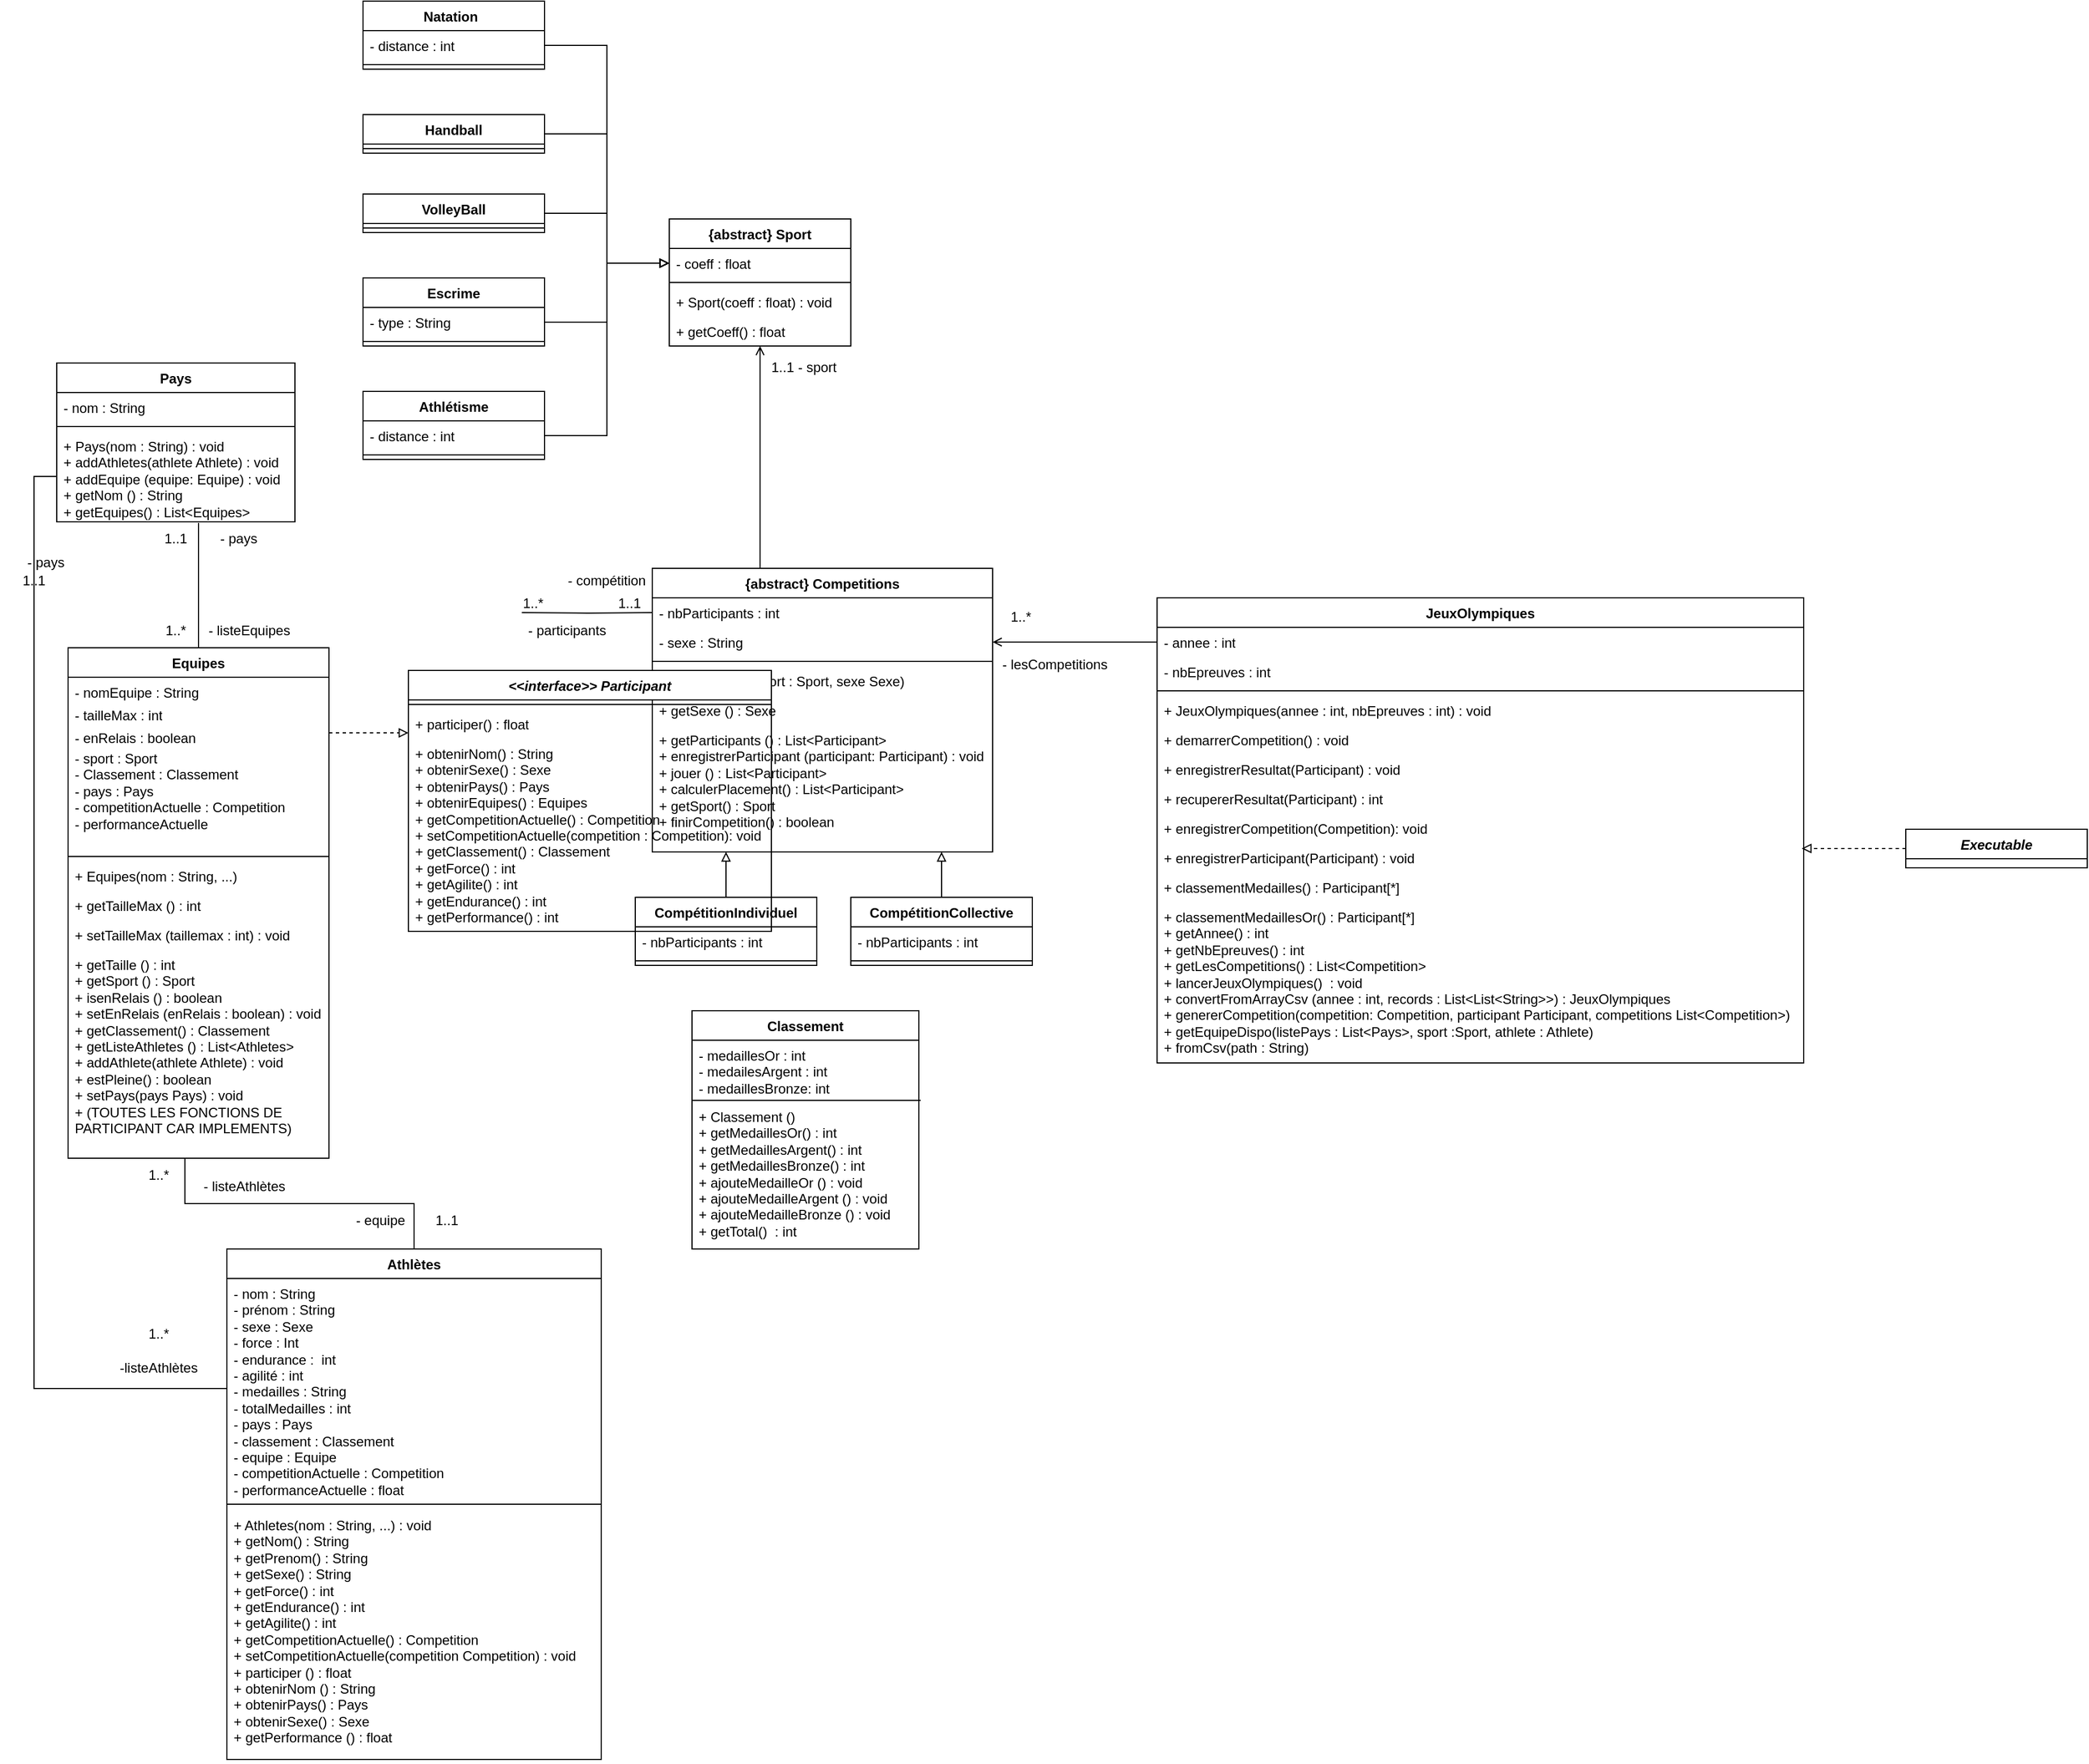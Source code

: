 <mxfile version="24.2.1" type="github">
  <diagram id="C5RBs43oDa-KdzZeNtuy" name="Page-1">
    <mxGraphModel dx="2625" dy="1393" grid="1" gridSize="10" guides="1" tooltips="1" connect="1" arrows="1" fold="1" page="1" pageScale="1" pageWidth="827" pageHeight="1169" math="0" shadow="0">
      <root>
        <mxCell id="WIyWlLk6GJQsqaUBKTNV-0" />
        <mxCell id="WIyWlLk6GJQsqaUBKTNV-1" parent="WIyWlLk6GJQsqaUBKTNV-0" />
        <mxCell id="sNgtJWW5c5NjqKj0yKrV-7" value="" style="edgeStyle=orthogonalEdgeStyle;rounded=0;orthogonalLoop=1;jettySize=auto;html=1;entryX=0.5;entryY=0;entryDx=0;entryDy=0;endArrow=none;endFill=0;startArrow=open;startFill=0;" parent="WIyWlLk6GJQsqaUBKTNV-1" source="z6xIJ1BXpiOvv1FL2pou-0" target="sNgtJWW5c5NjqKj0yKrV-51" edge="1">
          <mxGeometry relative="1" as="geometry">
            <mxPoint x="690" y="374" as="targetPoint" />
            <Array as="points">
              <mxPoint x="690" y="530" />
            </Array>
          </mxGeometry>
        </mxCell>
        <mxCell id="z6xIJ1BXpiOvv1FL2pou-0" value="{abstract} Sport" style="swimlane;fontStyle=1;align=center;verticalAlign=top;childLayout=stackLayout;horizontal=1;startSize=26;horizontalStack=0;resizeParent=1;resizeParentMax=0;resizeLast=0;collapsible=1;marginBottom=0;whiteSpace=wrap;html=1;" parent="WIyWlLk6GJQsqaUBKTNV-1" vertex="1">
          <mxGeometry x="610" y="222" width="160" height="112" as="geometry" />
        </mxCell>
        <mxCell id="z6xIJ1BXpiOvv1FL2pou-1" value="- coeff : float" style="text;strokeColor=none;fillColor=none;align=left;verticalAlign=top;spacingLeft=4;spacingRight=4;overflow=hidden;rotatable=0;points=[[0,0.5],[1,0.5]];portConstraint=eastwest;whiteSpace=wrap;html=1;" parent="z6xIJ1BXpiOvv1FL2pou-0" vertex="1">
          <mxGeometry y="26" width="160" height="26" as="geometry" />
        </mxCell>
        <mxCell id="z6xIJ1BXpiOvv1FL2pou-2" value="" style="line;strokeWidth=1;fillColor=none;align=left;verticalAlign=middle;spacingTop=-1;spacingLeft=3;spacingRight=3;rotatable=0;labelPosition=right;points=[];portConstraint=eastwest;strokeColor=inherit;" parent="z6xIJ1BXpiOvv1FL2pou-0" vertex="1">
          <mxGeometry y="52" width="160" height="8" as="geometry" />
        </mxCell>
        <mxCell id="z6xIJ1BXpiOvv1FL2pou-3" value="+ Sport(coeff : float) : void" style="text;strokeColor=none;fillColor=none;align=left;verticalAlign=top;spacingLeft=4;spacingRight=4;overflow=hidden;rotatable=0;points=[[0,0.5],[1,0.5]];portConstraint=eastwest;whiteSpace=wrap;html=1;" parent="z6xIJ1BXpiOvv1FL2pou-0" vertex="1">
          <mxGeometry y="60" width="160" height="26" as="geometry" />
        </mxCell>
        <mxCell id="sgGLrwnaThKiIDgjscxB-23" value="+ getCoeff() : float" style="text;strokeColor=none;fillColor=none;align=left;verticalAlign=top;spacingLeft=4;spacingRight=4;overflow=hidden;rotatable=0;points=[[0,0.5],[1,0.5]];portConstraint=eastwest;whiteSpace=wrap;html=1;" parent="z6xIJ1BXpiOvv1FL2pou-0" vertex="1">
          <mxGeometry y="86" width="160" height="26" as="geometry" />
        </mxCell>
        <mxCell id="z6xIJ1BXpiOvv1FL2pou-5" value="Pays" style="swimlane;fontStyle=1;align=center;verticalAlign=top;childLayout=stackLayout;horizontal=1;startSize=26;horizontalStack=0;resizeParent=1;resizeParentMax=0;resizeLast=0;collapsible=1;marginBottom=0;whiteSpace=wrap;html=1;" parent="WIyWlLk6GJQsqaUBKTNV-1" vertex="1">
          <mxGeometry x="70" y="349" width="210" height="140" as="geometry" />
        </mxCell>
        <mxCell id="z6xIJ1BXpiOvv1FL2pou-6" value="- nom : String" style="text;strokeColor=none;fillColor=none;align=left;verticalAlign=top;spacingLeft=4;spacingRight=4;overflow=hidden;rotatable=0;points=[[0,0.5],[1,0.5]];portConstraint=eastwest;whiteSpace=wrap;html=1;" parent="z6xIJ1BXpiOvv1FL2pou-5" vertex="1">
          <mxGeometry y="26" width="210" height="26" as="geometry" />
        </mxCell>
        <mxCell id="z6xIJ1BXpiOvv1FL2pou-7" value="" style="line;strokeWidth=1;fillColor=none;align=left;verticalAlign=middle;spacingTop=-1;spacingLeft=3;spacingRight=3;rotatable=0;labelPosition=right;points=[];portConstraint=eastwest;strokeColor=inherit;" parent="z6xIJ1BXpiOvv1FL2pou-5" vertex="1">
          <mxGeometry y="52" width="210" height="8" as="geometry" />
        </mxCell>
        <mxCell id="z6xIJ1BXpiOvv1FL2pou-8" value="+ Pays(nom : String) : void&lt;div&gt;+ addAthletes(athlete Athlete) : void&lt;/div&gt;&lt;div&gt;+ addEquipe (equipe: Equipe) : void&lt;/div&gt;&lt;div&gt;+ getNom () : String&lt;/div&gt;&lt;div&gt;+ getEquipes() : List&amp;lt;Equipes&amp;gt;&lt;/div&gt;" style="text;strokeColor=none;fillColor=none;align=left;verticalAlign=top;spacingLeft=4;spacingRight=4;overflow=hidden;rotatable=0;points=[[0,0.5],[1,0.5]];portConstraint=eastwest;whiteSpace=wrap;html=1;" parent="z6xIJ1BXpiOvv1FL2pou-5" vertex="1">
          <mxGeometry y="60" width="210" height="80" as="geometry" />
        </mxCell>
        <mxCell id="sNgtJWW5c5NjqKj0yKrV-14" value="" style="edgeStyle=orthogonalEdgeStyle;rounded=0;orthogonalLoop=1;jettySize=auto;html=1;entryX=0;entryY=0.5;entryDx=0;entryDy=0;exitX=0;exitY=0.5;exitDx=0;exitDy=0;endArrow=none;endFill=0;startArrow=none;startFill=0;" parent="WIyWlLk6GJQsqaUBKTNV-1" source="z6xIJ1BXpiOvv1FL2pou-10" target="z6xIJ1BXpiOvv1FL2pou-8" edge="1">
          <mxGeometry relative="1" as="geometry" />
        </mxCell>
        <mxCell id="z6xIJ1BXpiOvv1FL2pou-9" value="Athlètes" style="swimlane;fontStyle=1;align=center;verticalAlign=top;childLayout=stackLayout;horizontal=1;startSize=26;horizontalStack=0;resizeParent=1;resizeParentMax=0;resizeLast=0;collapsible=1;marginBottom=0;whiteSpace=wrap;html=1;" parent="WIyWlLk6GJQsqaUBKTNV-1" vertex="1">
          <mxGeometry x="220" y="1130" width="330" height="450" as="geometry" />
        </mxCell>
        <mxCell id="z6xIJ1BXpiOvv1FL2pou-10" value="- nom : String&lt;div&gt;- prénom : String&lt;br&gt;- sexe : Sexe&lt;br&gt;&lt;/div&gt;&lt;div&gt;- force : Int&lt;/div&gt;&lt;div&gt;- endurance :&amp;nbsp; int &lt;br&gt;&lt;/div&gt;&lt;div&gt;- agilité : int&lt;/div&gt;&lt;div&gt;- medailles : String&lt;br&gt;&lt;/div&gt;&lt;div&gt;- totalMedailles : int&lt;br&gt;&lt;/div&gt;&lt;div&gt;- pays : Pays&lt;/div&gt;&lt;div&gt;- classement : Classement&lt;/div&gt;&lt;div&gt;- equipe : Equipe&amp;nbsp;&lt;/div&gt;&lt;div&gt;- competitionActuelle : Competition&lt;/div&gt;&lt;div&gt;- performanceActuelle : float&lt;/div&gt;" style="text;strokeColor=none;fillColor=none;align=left;verticalAlign=top;spacingLeft=4;spacingRight=4;overflow=hidden;rotatable=0;points=[[0,0.5],[1,0.5]];portConstraint=eastwest;whiteSpace=wrap;html=1;" parent="z6xIJ1BXpiOvv1FL2pou-9" vertex="1">
          <mxGeometry y="26" width="330" height="194" as="geometry" />
        </mxCell>
        <mxCell id="z6xIJ1BXpiOvv1FL2pou-11" value="" style="line;strokeWidth=1;fillColor=none;align=left;verticalAlign=middle;spacingTop=-1;spacingLeft=3;spacingRight=3;rotatable=0;labelPosition=right;points=[];portConstraint=eastwest;strokeColor=inherit;" parent="z6xIJ1BXpiOvv1FL2pou-9" vertex="1">
          <mxGeometry y="220" width="330" height="10" as="geometry" />
        </mxCell>
        <mxCell id="z6xIJ1BXpiOvv1FL2pou-12" value="+ Athletes(nom : String, ...) : void&lt;br&gt;+ getNom() : String&lt;br&gt;+ getPrenom() : String&lt;br&gt;+ getSexe() : String&lt;br&gt;+ getForce() : int&lt;br&gt;+ getEndurance() : int&lt;br&gt;+ getAgilite() : int&lt;div&gt;+ getCompetitionActuelle() : Competition&lt;/div&gt;&lt;div&gt;+ setCompetitionActuelle(competition Competition) : void&lt;/div&gt;&lt;div&gt;+ participer () : float&lt;/div&gt;&lt;div&gt;+ obtenirNom () : String&lt;/div&gt;&lt;div&gt;+ obtenirPays() : Pays&lt;/div&gt;&lt;div&gt;+ obtenirSexe() : Sexe&lt;/div&gt;&lt;div&gt;+ getPerformance () : float&lt;/div&gt;" style="text;strokeColor=none;fillColor=none;align=left;verticalAlign=top;spacingLeft=4;spacingRight=4;overflow=hidden;rotatable=0;points=[[0,0.5],[1,0.5]];portConstraint=eastwest;whiteSpace=wrap;html=1;" parent="z6xIJ1BXpiOvv1FL2pou-9" vertex="1">
          <mxGeometry y="230" width="330" height="220" as="geometry" />
        </mxCell>
        <mxCell id="0WDfXfLjRiSCRCVq6uFS-13" style="edgeStyle=orthogonalEdgeStyle;rounded=0;orthogonalLoop=1;jettySize=auto;html=1;endArrow=none;endFill=0;" edge="1" parent="WIyWlLk6GJQsqaUBKTNV-1" source="sNgtJWW5c5NjqKj0yKrV-0">
          <mxGeometry relative="1" as="geometry">
            <mxPoint x="195" y="490" as="targetPoint" />
          </mxGeometry>
        </mxCell>
        <mxCell id="sNgtJWW5c5NjqKj0yKrV-0" value="Equipes" style="swimlane;fontStyle=1;align=center;verticalAlign=top;childLayout=stackLayout;horizontal=1;startSize=26;horizontalStack=0;resizeParent=1;resizeParentMax=0;resizeLast=0;collapsible=1;marginBottom=0;whiteSpace=wrap;html=1;" parent="WIyWlLk6GJQsqaUBKTNV-1" vertex="1">
          <mxGeometry x="80" y="600" width="230" height="450" as="geometry" />
        </mxCell>
        <mxCell id="sgGLrwnaThKiIDgjscxB-3" value="- nomEquipe : String" style="text;strokeColor=none;fillColor=none;align=left;verticalAlign=top;spacingLeft=4;spacingRight=4;overflow=hidden;rotatable=0;points=[[0,0.5],[1,0.5]];portConstraint=eastwest;whiteSpace=wrap;html=1;" parent="sNgtJWW5c5NjqKj0yKrV-0" vertex="1">
          <mxGeometry y="26" width="230" height="20" as="geometry" />
        </mxCell>
        <mxCell id="sgGLrwnaThKiIDgjscxB-20" value="- tailleMax : int" style="text;strokeColor=none;fillColor=none;align=left;verticalAlign=top;spacingLeft=4;spacingRight=4;overflow=hidden;rotatable=0;points=[[0,0.5],[1,0.5]];portConstraint=eastwest;whiteSpace=wrap;html=1;" parent="sNgtJWW5c5NjqKj0yKrV-0" vertex="1">
          <mxGeometry y="46" width="230" height="20" as="geometry" />
        </mxCell>
        <mxCell id="sgGLrwnaThKiIDgjscxB-47" value="- enRelais : boolean" style="text;strokeColor=none;fillColor=none;align=left;verticalAlign=top;spacingLeft=4;spacingRight=4;overflow=hidden;rotatable=0;points=[[0,0.5],[1,0.5]];portConstraint=eastwest;whiteSpace=wrap;html=1;" parent="sNgtJWW5c5NjqKj0yKrV-0" vertex="1">
          <mxGeometry y="66" width="230" height="18" as="geometry" />
        </mxCell>
        <mxCell id="sgGLrwnaThKiIDgjscxB-49" value="- sport : Sport&lt;div&gt;- Classement : Classement&lt;/div&gt;&lt;div&gt;- pays : Pays&lt;/div&gt;&lt;div&gt;- competitionActuelle : Competition&lt;/div&gt;&lt;div&gt;- performanceActuelle&lt;/div&gt;" style="text;strokeColor=none;fillColor=none;align=left;verticalAlign=top;spacingLeft=4;spacingRight=4;overflow=hidden;rotatable=0;points=[[0,0.5],[1,0.5]];portConstraint=eastwest;whiteSpace=wrap;html=1;" parent="sNgtJWW5c5NjqKj0yKrV-0" vertex="1">
          <mxGeometry y="84" width="230" height="96" as="geometry" />
        </mxCell>
        <mxCell id="sNgtJWW5c5NjqKj0yKrV-2" value="" style="line;strokeWidth=1;fillColor=none;align=left;verticalAlign=middle;spacingTop=-1;spacingLeft=3;spacingRight=3;rotatable=0;labelPosition=right;points=[];portConstraint=eastwest;strokeColor=inherit;" parent="sNgtJWW5c5NjqKj0yKrV-0" vertex="1">
          <mxGeometry y="180" width="230" height="8" as="geometry" />
        </mxCell>
        <mxCell id="sgGLrwnaThKiIDgjscxB-50" value="+ Equipes(nom : String, ...)" style="text;strokeColor=none;fillColor=none;align=left;verticalAlign=top;spacingLeft=4;spacingRight=4;overflow=hidden;rotatable=0;points=[[0,0.5],[1,0.5]];portConstraint=eastwest;whiteSpace=wrap;html=1;" parent="sNgtJWW5c5NjqKj0yKrV-0" vertex="1">
          <mxGeometry y="188" width="230" height="26" as="geometry" />
        </mxCell>
        <mxCell id="sgGLrwnaThKiIDgjscxB-0" value="+ getTailleMax () : int&lt;span style=&quot;white-space: pre;&quot;&gt;&#x9;&lt;/span&gt;&lt;div&gt;&lt;br&gt;&lt;/div&gt;" style="text;strokeColor=none;fillColor=none;align=left;verticalAlign=top;spacingLeft=4;spacingRight=4;overflow=hidden;rotatable=0;points=[[0,0.5],[1,0.5]];portConstraint=eastwest;whiteSpace=wrap;html=1;" parent="sNgtJWW5c5NjqKj0yKrV-0" vertex="1">
          <mxGeometry y="214" width="230" height="26" as="geometry" />
        </mxCell>
        <mxCell id="sgGLrwnaThKiIDgjscxB-1" value="+ setTailleMax (taillemax : int) : void&amp;nbsp;" style="text;strokeColor=none;fillColor=none;align=left;verticalAlign=top;spacingLeft=4;spacingRight=4;overflow=hidden;rotatable=0;points=[[0,0.5],[1,0.5]];portConstraint=eastwest;whiteSpace=wrap;html=1;" parent="sNgtJWW5c5NjqKj0yKrV-0" vertex="1">
          <mxGeometry y="240" width="230" height="26" as="geometry" />
        </mxCell>
        <mxCell id="sNgtJWW5c5NjqKj0yKrV-3" value="+ getTaille () : int&lt;div&gt;+ getSport () : Sport&lt;/div&gt;&lt;div&gt;+ isenRelais () : boolean&lt;/div&gt;&lt;div&gt;+ setEnRelais (enRelais : boolean&lt;span style=&quot;background-color: initial;&quot;&gt;) : void&lt;/span&gt;&lt;/div&gt;&lt;div&gt;&lt;span style=&quot;background-color: initial;&quot;&gt;+ getClassement() : Classement&lt;/span&gt;&lt;/div&gt;&lt;div&gt;&lt;span style=&quot;background-color: initial;&quot;&gt;+ getListeAthletes () : List&amp;lt;Athletes&amp;gt;&lt;/span&gt;&lt;/div&gt;&lt;div&gt;&lt;span style=&quot;background-color: initial;&quot;&gt;+ addAthlete(athlete Athlete) : void&lt;/span&gt;&lt;/div&gt;&lt;div&gt;&lt;span style=&quot;background-color: initial;&quot;&gt;+ estPleine() : boolean&lt;/span&gt;&lt;/div&gt;&lt;div&gt;&lt;span style=&quot;background-color: initial;&quot;&gt;+ setPays(pays Pays) : void&lt;/span&gt;&lt;/div&gt;&lt;div&gt;&lt;span style=&quot;background-color: initial;&quot;&gt;+ (TOUTES LES FONCTIONS DE PARTICIPANT CAR IMPLEMENTS)&lt;/span&gt;&lt;/div&gt;" style="text;strokeColor=none;fillColor=none;align=left;verticalAlign=top;spacingLeft=4;spacingRight=4;overflow=hidden;rotatable=0;points=[[0,0.5],[1,0.5]];portConstraint=eastwest;whiteSpace=wrap;html=1;" parent="sNgtJWW5c5NjqKj0yKrV-0" vertex="1">
          <mxGeometry y="266" width="230" height="184" as="geometry" />
        </mxCell>
        <mxCell id="sNgtJWW5c5NjqKj0yKrV-10" value="1..*" style="text;html=1;align=center;verticalAlign=middle;whiteSpace=wrap;rounded=0;" parent="WIyWlLk6GJQsqaUBKTNV-1" vertex="1">
          <mxGeometry x="165" y="570" width="20" height="30" as="geometry" />
        </mxCell>
        <mxCell id="sNgtJWW5c5NjqKj0yKrV-11" value="1..1" style="text;html=1;align=center;verticalAlign=middle;whiteSpace=wrap;rounded=0;" parent="WIyWlLk6GJQsqaUBKTNV-1" vertex="1">
          <mxGeometry x="170" y="489" width="10" height="30" as="geometry" />
        </mxCell>
        <mxCell id="sNgtJWW5c5NjqKj0yKrV-12" value="1..*" style="text;html=1;align=center;verticalAlign=middle;whiteSpace=wrap;rounded=0;" parent="WIyWlLk6GJQsqaUBKTNV-1" vertex="1">
          <mxGeometry x="140" y="1050" width="40" height="30" as="geometry" />
        </mxCell>
        <mxCell id="sNgtJWW5c5NjqKj0yKrV-13" value="1..1" style="text;html=1;align=center;verticalAlign=middle;whiteSpace=wrap;rounded=0;" parent="WIyWlLk6GJQsqaUBKTNV-1" vertex="1">
          <mxGeometry x="384" y="1090" width="60" height="30" as="geometry" />
        </mxCell>
        <mxCell id="sNgtJWW5c5NjqKj0yKrV-15" value="1..1" style="text;html=1;align=center;verticalAlign=middle;whiteSpace=wrap;rounded=0;" parent="WIyWlLk6GJQsqaUBKTNV-1" vertex="1">
          <mxGeometry x="20" y="526" width="60" height="30" as="geometry" />
        </mxCell>
        <mxCell id="sNgtJWW5c5NjqKj0yKrV-16" value="Handball" style="swimlane;fontStyle=1;align=center;verticalAlign=top;childLayout=stackLayout;horizontal=1;startSize=26;horizontalStack=0;resizeParent=1;resizeParentMax=0;resizeLast=0;collapsible=1;marginBottom=0;whiteSpace=wrap;html=1;" parent="WIyWlLk6GJQsqaUBKTNV-1" vertex="1">
          <mxGeometry x="340" y="130" width="160" height="34" as="geometry" />
        </mxCell>
        <mxCell id="sNgtJWW5c5NjqKj0yKrV-18" value="" style="line;strokeWidth=1;fillColor=none;align=left;verticalAlign=middle;spacingTop=-1;spacingLeft=3;spacingRight=3;rotatable=0;labelPosition=right;points=[];portConstraint=eastwest;strokeColor=inherit;" parent="sNgtJWW5c5NjqKj0yKrV-16" vertex="1">
          <mxGeometry y="26" width="160" height="8" as="geometry" />
        </mxCell>
        <mxCell id="sNgtJWW5c5NjqKj0yKrV-20" value="&lt;div&gt;VolleyBall&lt;/div&gt;" style="swimlane;fontStyle=1;align=center;verticalAlign=top;childLayout=stackLayout;horizontal=1;startSize=26;horizontalStack=0;resizeParent=1;resizeParentMax=0;resizeLast=0;collapsible=1;marginBottom=0;whiteSpace=wrap;html=1;" parent="WIyWlLk6GJQsqaUBKTNV-1" vertex="1">
          <mxGeometry x="340" y="200" width="160" height="34" as="geometry" />
        </mxCell>
        <mxCell id="sNgtJWW5c5NjqKj0yKrV-22" value="" style="line;strokeWidth=1;fillColor=none;align=left;verticalAlign=middle;spacingTop=-1;spacingLeft=3;spacingRight=3;rotatable=0;labelPosition=right;points=[];portConstraint=eastwest;strokeColor=inherit;" parent="sNgtJWW5c5NjqKj0yKrV-20" vertex="1">
          <mxGeometry y="26" width="160" height="8" as="geometry" />
        </mxCell>
        <mxCell id="sNgtJWW5c5NjqKj0yKrV-24" value="Escrime" style="swimlane;fontStyle=1;align=center;verticalAlign=top;childLayout=stackLayout;horizontal=1;startSize=26;horizontalStack=0;resizeParent=1;resizeParentMax=0;resizeLast=0;collapsible=1;marginBottom=0;whiteSpace=wrap;html=1;" parent="WIyWlLk6GJQsqaUBKTNV-1" vertex="1">
          <mxGeometry x="340" y="274" width="160" height="60" as="geometry" />
        </mxCell>
        <mxCell id="sNgtJWW5c5NjqKj0yKrV-25" value="- type : String" style="text;strokeColor=none;fillColor=none;align=left;verticalAlign=top;spacingLeft=4;spacingRight=4;overflow=hidden;rotatable=0;points=[[0,0.5],[1,0.5]];portConstraint=eastwest;whiteSpace=wrap;html=1;" parent="sNgtJWW5c5NjqKj0yKrV-24" vertex="1">
          <mxGeometry y="26" width="160" height="26" as="geometry" />
        </mxCell>
        <mxCell id="sNgtJWW5c5NjqKj0yKrV-26" value="" style="line;strokeWidth=1;fillColor=none;align=left;verticalAlign=middle;spacingTop=-1;spacingLeft=3;spacingRight=3;rotatable=0;labelPosition=right;points=[];portConstraint=eastwest;strokeColor=inherit;" parent="sNgtJWW5c5NjqKj0yKrV-24" vertex="1">
          <mxGeometry y="52" width="160" height="8" as="geometry" />
        </mxCell>
        <mxCell id="sNgtJWW5c5NjqKj0yKrV-28" value="Natation&lt;span style=&quot;white-space: pre;&quot;&gt;&#x9;&lt;/span&gt;" style="swimlane;fontStyle=1;align=center;verticalAlign=top;childLayout=stackLayout;horizontal=1;startSize=26;horizontalStack=0;resizeParent=1;resizeParentMax=0;resizeLast=0;collapsible=1;marginBottom=0;whiteSpace=wrap;html=1;" parent="WIyWlLk6GJQsqaUBKTNV-1" vertex="1">
          <mxGeometry x="340" y="30" width="160" height="60" as="geometry" />
        </mxCell>
        <mxCell id="sgGLrwnaThKiIDgjscxB-2" value="- distance : int" style="text;strokeColor=none;fillColor=none;align=left;verticalAlign=top;spacingLeft=4;spacingRight=4;overflow=hidden;rotatable=0;points=[[0,0.5],[1,0.5]];portConstraint=eastwest;whiteSpace=wrap;html=1;" parent="sNgtJWW5c5NjqKj0yKrV-28" vertex="1">
          <mxGeometry y="26" width="160" height="26" as="geometry" />
        </mxCell>
        <mxCell id="sNgtJWW5c5NjqKj0yKrV-30" value="" style="line;strokeWidth=1;fillColor=none;align=left;verticalAlign=middle;spacingTop=-1;spacingLeft=3;spacingRight=3;rotatable=0;labelPosition=right;points=[];portConstraint=eastwest;strokeColor=inherit;" parent="sNgtJWW5c5NjqKj0yKrV-28" vertex="1">
          <mxGeometry y="52" width="160" height="8" as="geometry" />
        </mxCell>
        <mxCell id="sNgtJWW5c5NjqKj0yKrV-32" value="Athlétisme" style="swimlane;fontStyle=1;align=center;verticalAlign=top;childLayout=stackLayout;horizontal=1;startSize=26;horizontalStack=0;resizeParent=1;resizeParentMax=0;resizeLast=0;collapsible=1;marginBottom=0;whiteSpace=wrap;html=1;" parent="WIyWlLk6GJQsqaUBKTNV-1" vertex="1">
          <mxGeometry x="340" y="374" width="160" height="60" as="geometry" />
        </mxCell>
        <mxCell id="sNgtJWW5c5NjqKj0yKrV-33" value="- distance : int" style="text;strokeColor=none;fillColor=none;align=left;verticalAlign=top;spacingLeft=4;spacingRight=4;overflow=hidden;rotatable=0;points=[[0,0.5],[1,0.5]];portConstraint=eastwest;whiteSpace=wrap;html=1;" parent="sNgtJWW5c5NjqKj0yKrV-32" vertex="1">
          <mxGeometry y="26" width="160" height="26" as="geometry" />
        </mxCell>
        <mxCell id="sNgtJWW5c5NjqKj0yKrV-34" value="" style="line;strokeWidth=1;fillColor=none;align=left;verticalAlign=middle;spacingTop=-1;spacingLeft=3;spacingRight=3;rotatable=0;labelPosition=right;points=[];portConstraint=eastwest;strokeColor=inherit;" parent="sNgtJWW5c5NjqKj0yKrV-32" vertex="1">
          <mxGeometry y="52" width="160" height="8" as="geometry" />
        </mxCell>
        <mxCell id="sNgtJWW5c5NjqKj0yKrV-47" value="1..1" style="text;html=1;align=center;verticalAlign=middle;whiteSpace=wrap;rounded=0;" parent="WIyWlLk6GJQsqaUBKTNV-1" vertex="1">
          <mxGeometry x="680" y="338" width="60" height="30" as="geometry" />
        </mxCell>
        <mxCell id="sNgtJWW5c5NjqKj0yKrV-51" value="{abstract} Competitions" style="swimlane;fontStyle=1;align=center;verticalAlign=top;childLayout=stackLayout;horizontal=1;startSize=26;horizontalStack=0;resizeParent=1;resizeParentMax=0;resizeLast=0;collapsible=1;marginBottom=0;whiteSpace=wrap;html=1;" parent="WIyWlLk6GJQsqaUBKTNV-1" vertex="1">
          <mxGeometry x="595" y="530" width="300" height="250" as="geometry">
            <mxRectangle x="1060" y="585" width="160" height="30" as="alternateBounds" />
          </mxGeometry>
        </mxCell>
        <mxCell id="sNgtJWW5c5NjqKj0yKrV-52" value="- nbParticipants : int" style="text;strokeColor=none;fillColor=none;align=left;verticalAlign=top;spacingLeft=4;spacingRight=4;overflow=hidden;rotatable=0;points=[[0,0.5],[1,0.5]];portConstraint=eastwest;whiteSpace=wrap;html=1;" parent="sNgtJWW5c5NjqKj0yKrV-51" vertex="1">
          <mxGeometry y="26" width="300" height="26" as="geometry" />
        </mxCell>
        <mxCell id="sNgtJWW5c5NjqKj0yKrV-53" value="- sexe : String" style="text;strokeColor=none;fillColor=none;align=left;verticalAlign=top;spacingLeft=4;spacingRight=4;overflow=hidden;rotatable=0;points=[[0,0.5],[1,0.5]];portConstraint=eastwest;whiteSpace=wrap;html=1;" parent="sNgtJWW5c5NjqKj0yKrV-51" vertex="1">
          <mxGeometry y="52" width="300" height="26" as="geometry" />
        </mxCell>
        <mxCell id="sNgtJWW5c5NjqKj0yKrV-54" value="" style="line;strokeWidth=1;fillColor=none;align=left;verticalAlign=middle;spacingTop=-1;spacingLeft=3;spacingRight=3;rotatable=0;labelPosition=right;points=[];portConstraint=eastwest;strokeColor=inherit;" parent="sNgtJWW5c5NjqKj0yKrV-51" vertex="1">
          <mxGeometry y="78" width="300" height="8" as="geometry" />
        </mxCell>
        <mxCell id="sNgtJWW5c5NjqKj0yKrV-55" value="+ Competitions(sport : Sport, sexe Sexe)" style="text;strokeColor=none;fillColor=none;align=left;verticalAlign=top;spacingLeft=4;spacingRight=4;overflow=hidden;rotatable=0;points=[[0,0.5],[1,0.5]];portConstraint=eastwest;whiteSpace=wrap;html=1;" parent="sNgtJWW5c5NjqKj0yKrV-51" vertex="1">
          <mxGeometry y="86" width="300" height="26" as="geometry" />
        </mxCell>
        <mxCell id="sgGLrwnaThKiIDgjscxB-52" value="+ getSexe () : Sexe" style="text;strokeColor=none;fillColor=none;align=left;verticalAlign=top;spacingLeft=4;spacingRight=4;overflow=hidden;rotatable=0;points=[[0,0.5],[1,0.5]];portConstraint=eastwest;whiteSpace=wrap;html=1;" parent="sNgtJWW5c5NjqKj0yKrV-51" vertex="1">
          <mxGeometry y="112" width="300" height="26" as="geometry" />
        </mxCell>
        <mxCell id="sgGLrwnaThKiIDgjscxB-15" value="+ getParticipants () : List&amp;lt;Participant&amp;gt;&lt;div&gt;+ enregistrerParticipant (participant: Participant) : void&lt;/div&gt;&lt;div&gt;+ jouer () : List&amp;lt;Participant&amp;gt;&lt;/div&gt;&lt;div&gt;+ calculerPlacement() : List&amp;lt;Participant&amp;gt;&lt;/div&gt;&lt;div&gt;+ getSport() : Sport&lt;/div&gt;&lt;div&gt;+ finirCompetition() : boolean&lt;/div&gt;" style="text;strokeColor=none;fillColor=none;align=left;verticalAlign=top;spacingLeft=4;spacingRight=4;overflow=hidden;rotatable=0;points=[[0,0.5],[1,0.5]];portConstraint=eastwest;whiteSpace=wrap;html=1;" parent="sNgtJWW5c5NjqKj0yKrV-51" vertex="1">
          <mxGeometry y="138" width="300" height="112" as="geometry" />
        </mxCell>
        <mxCell id="sNgtJWW5c5NjqKj0yKrV-56" value="CompétitionIndividuel" style="swimlane;fontStyle=1;align=center;verticalAlign=top;childLayout=stackLayout;horizontal=1;startSize=26;horizontalStack=0;resizeParent=1;resizeParentMax=0;resizeLast=0;collapsible=1;marginBottom=0;whiteSpace=wrap;html=1;" parent="WIyWlLk6GJQsqaUBKTNV-1" vertex="1">
          <mxGeometry x="580" y="820" width="160" height="60" as="geometry" />
        </mxCell>
        <mxCell id="sNgtJWW5c5NjqKj0yKrV-58" value="- nbParticipants : int" style="text;strokeColor=none;fillColor=none;align=left;verticalAlign=top;spacingLeft=4;spacingRight=4;overflow=hidden;rotatable=0;points=[[0,0.5],[1,0.5]];portConstraint=eastwest;whiteSpace=wrap;html=1;" parent="sNgtJWW5c5NjqKj0yKrV-56" vertex="1">
          <mxGeometry y="26" width="160" height="26" as="geometry" />
        </mxCell>
        <mxCell id="sNgtJWW5c5NjqKj0yKrV-59" value="" style="line;strokeWidth=1;fillColor=none;align=left;verticalAlign=middle;spacingTop=-1;spacingLeft=3;spacingRight=3;rotatable=0;labelPosition=right;points=[];portConstraint=eastwest;strokeColor=inherit;" parent="sNgtJWW5c5NjqKj0yKrV-56" vertex="1">
          <mxGeometry y="52" width="160" height="8" as="geometry" />
        </mxCell>
        <mxCell id="sNgtJWW5c5NjqKj0yKrV-61" value="CompétitionCollective" style="swimlane;fontStyle=1;align=center;verticalAlign=top;childLayout=stackLayout;horizontal=1;startSize=26;horizontalStack=0;resizeParent=1;resizeParentMax=0;resizeLast=0;collapsible=1;marginBottom=0;whiteSpace=wrap;html=1;" parent="WIyWlLk6GJQsqaUBKTNV-1" vertex="1">
          <mxGeometry x="770" y="820" width="160" height="60" as="geometry" />
        </mxCell>
        <mxCell id="sNgtJWW5c5NjqKj0yKrV-62" value="- nbParticipants : int" style="text;strokeColor=none;fillColor=none;align=left;verticalAlign=top;spacingLeft=4;spacingRight=4;overflow=hidden;rotatable=0;points=[[0,0.5],[1,0.5]];portConstraint=eastwest;whiteSpace=wrap;html=1;" parent="sNgtJWW5c5NjqKj0yKrV-61" vertex="1">
          <mxGeometry y="26" width="160" height="26" as="geometry" />
        </mxCell>
        <mxCell id="sNgtJWW5c5NjqKj0yKrV-64" value="" style="line;strokeWidth=1;fillColor=none;align=left;verticalAlign=middle;spacingTop=-1;spacingLeft=3;spacingRight=3;rotatable=0;labelPosition=right;points=[];portConstraint=eastwest;strokeColor=inherit;" parent="sNgtJWW5c5NjqKj0yKrV-61" vertex="1">
          <mxGeometry y="52" width="160" height="8" as="geometry" />
        </mxCell>
        <mxCell id="sNgtJWW5c5NjqKj0yKrV-87" value="&lt;i&gt;&amp;lt;&amp;lt;interface&amp;gt;&amp;gt; Participant&lt;/i&gt;" style="swimlane;fontStyle=1;align=center;verticalAlign=top;childLayout=stackLayout;horizontal=1;startSize=26;horizontalStack=0;resizeParent=1;resizeParentMax=0;resizeLast=0;collapsible=1;marginBottom=0;whiteSpace=wrap;html=1;" parent="WIyWlLk6GJQsqaUBKTNV-1" vertex="1">
          <mxGeometry x="380" y="620" width="320" height="230" as="geometry" />
        </mxCell>
        <mxCell id="sNgtJWW5c5NjqKj0yKrV-89" value="" style="line;strokeWidth=1;fillColor=none;align=left;verticalAlign=middle;spacingTop=-1;spacingLeft=3;spacingRight=3;rotatable=0;labelPosition=right;points=[];portConstraint=eastwest;strokeColor=inherit;" parent="sNgtJWW5c5NjqKj0yKrV-87" vertex="1">
          <mxGeometry y="26" width="320" height="8" as="geometry" />
        </mxCell>
        <mxCell id="sNgtJWW5c5NjqKj0yKrV-90" value="+ participer() : float" style="text;strokeColor=none;fillColor=none;align=left;verticalAlign=top;spacingLeft=4;spacingRight=4;overflow=hidden;rotatable=0;points=[[0,0.5],[1,0.5]];portConstraint=eastwest;whiteSpace=wrap;html=1;" parent="sNgtJWW5c5NjqKj0yKrV-87" vertex="1">
          <mxGeometry y="34" width="320" height="26" as="geometry" />
        </mxCell>
        <mxCell id="sgGLrwnaThKiIDgjscxB-6" value="+ obtenirNom() : String&lt;div&gt;+ obtenirSexe() : Sexe&lt;br&gt;&lt;/div&gt;&lt;div&gt;+ obtenirPays() : Pays&lt;br&gt;&lt;/div&gt;&lt;div&gt;+&lt;span style=&quot;background-color: initial;&quot;&gt;&amp;nbsp;obtenirEquipes() : Equipes&lt;/span&gt;&lt;/div&gt;&lt;div&gt;+ getCompetitionActuelle() : Competition&lt;/div&gt;&lt;div&gt;+ setCompetitionActuelle(competition : Competition): void&lt;/div&gt;&lt;div&gt;+ getClassement() : Classement&lt;/div&gt;&lt;div&gt;+ getForce() : int&lt;/div&gt;&lt;div&gt;+ getAgilite() : int&lt;br&gt;&lt;/div&gt;&lt;div&gt;+ getEndurance() : int&lt;br&gt;&lt;/div&gt;&lt;div&gt;+ getPerformance() : int&lt;br&gt;&lt;/div&gt;" style="text;strokeColor=none;fillColor=none;align=left;verticalAlign=top;spacingLeft=4;spacingRight=4;overflow=hidden;rotatable=0;points=[[0,0.5],[1,0.5]];portConstraint=eastwest;whiteSpace=wrap;html=1;" parent="sNgtJWW5c5NjqKj0yKrV-87" vertex="1">
          <mxGeometry y="60" width="320" height="170" as="geometry" />
        </mxCell>
        <mxCell id="sNgtJWW5c5NjqKj0yKrV-96" value="JeuxOlympiques" style="swimlane;fontStyle=1;align=center;verticalAlign=top;childLayout=stackLayout;horizontal=1;startSize=26;horizontalStack=0;resizeParent=1;resizeParentMax=0;resizeLast=0;collapsible=1;marginBottom=0;whiteSpace=wrap;html=1;" parent="WIyWlLk6GJQsqaUBKTNV-1" vertex="1">
          <mxGeometry x="1040" y="556" width="570" height="410" as="geometry" />
        </mxCell>
        <mxCell id="sNgtJWW5c5NjqKj0yKrV-97" value="- annee : int" style="text;strokeColor=none;fillColor=none;align=left;verticalAlign=top;spacingLeft=4;spacingRight=4;overflow=hidden;rotatable=0;points=[[0,0.5],[1,0.5]];portConstraint=eastwest;whiteSpace=wrap;html=1;" parent="sNgtJWW5c5NjqKj0yKrV-96" vertex="1">
          <mxGeometry y="26" width="570" height="26" as="geometry" />
        </mxCell>
        <mxCell id="sgGLrwnaThKiIDgjscxB-42" value="- nbEpreuves : int" style="text;strokeColor=none;fillColor=none;align=left;verticalAlign=top;spacingLeft=4;spacingRight=4;overflow=hidden;rotatable=0;points=[[0,0.5],[1,0.5]];portConstraint=eastwest;whiteSpace=wrap;html=1;" parent="sNgtJWW5c5NjqKj0yKrV-96" vertex="1">
          <mxGeometry y="52" width="570" height="26" as="geometry" />
        </mxCell>
        <mxCell id="sNgtJWW5c5NjqKj0yKrV-98" value="" style="line;strokeWidth=1;fillColor=none;align=left;verticalAlign=middle;spacingTop=-1;spacingLeft=3;spacingRight=3;rotatable=0;labelPosition=right;points=[];portConstraint=eastwest;strokeColor=inherit;" parent="sNgtJWW5c5NjqKj0yKrV-96" vertex="1">
          <mxGeometry y="78" width="570" height="8" as="geometry" />
        </mxCell>
        <mxCell id="sNgtJWW5c5NjqKj0yKrV-99" value="+ JeuxOlympiques(annee : int, nbEpreuves : int) : void&lt;div&gt;&lt;br&gt;&lt;/div&gt;&lt;div&gt;+&amp;nbsp;&lt;/div&gt;" style="text;strokeColor=none;fillColor=none;align=left;verticalAlign=top;spacingLeft=4;spacingRight=4;overflow=hidden;rotatable=0;points=[[0,0.5],[1,0.5]];portConstraint=eastwest;whiteSpace=wrap;html=1;" parent="sNgtJWW5c5NjqKj0yKrV-96" vertex="1">
          <mxGeometry y="86" width="570" height="26" as="geometry" />
        </mxCell>
        <mxCell id="sgGLrwnaThKiIDgjscxB-41" value="+ demarrerCompetition() : void" style="text;strokeColor=none;fillColor=none;align=left;verticalAlign=top;spacingLeft=4;spacingRight=4;overflow=hidden;rotatable=0;points=[[0,0.5],[1,0.5]];portConstraint=eastwest;whiteSpace=wrap;html=1;" parent="sNgtJWW5c5NjqKj0yKrV-96" vertex="1">
          <mxGeometry y="112" width="570" height="26" as="geometry" />
        </mxCell>
        <mxCell id="sgGLrwnaThKiIDgjscxB-7" value="+ enregistrerResultat(Participant) : void" style="text;strokeColor=none;fillColor=none;align=left;verticalAlign=top;spacingLeft=4;spacingRight=4;overflow=hidden;rotatable=0;points=[[0,0.5],[1,0.5]];portConstraint=eastwest;whiteSpace=wrap;html=1;" parent="sNgtJWW5c5NjqKj0yKrV-96" vertex="1">
          <mxGeometry y="138" width="570" height="26" as="geometry" />
        </mxCell>
        <mxCell id="sgGLrwnaThKiIDgjscxB-8" value="+ recupererResultat(Participant) : int&amp;nbsp;" style="text;strokeColor=none;fillColor=none;align=left;verticalAlign=top;spacingLeft=4;spacingRight=4;overflow=hidden;rotatable=0;points=[[0,0.5],[1,0.5]];portConstraint=eastwest;whiteSpace=wrap;html=1;" parent="sNgtJWW5c5NjqKj0yKrV-96" vertex="1">
          <mxGeometry y="164" width="570" height="26" as="geometry" />
        </mxCell>
        <mxCell id="sgGLrwnaThKiIDgjscxB-9" value="+ enregistrerCompetition(Competition): void" style="text;strokeColor=none;fillColor=none;align=left;verticalAlign=top;spacingLeft=4;spacingRight=4;overflow=hidden;rotatable=0;points=[[0,0.5],[1,0.5]];portConstraint=eastwest;whiteSpace=wrap;html=1;" parent="sNgtJWW5c5NjqKj0yKrV-96" vertex="1">
          <mxGeometry y="190" width="570" height="26" as="geometry" />
        </mxCell>
        <mxCell id="sgGLrwnaThKiIDgjscxB-10" value="+ enregistrerParticipant(Participant) : void" style="text;strokeColor=none;fillColor=none;align=left;verticalAlign=top;spacingLeft=4;spacingRight=4;overflow=hidden;rotatable=0;points=[[0,0.5],[1,0.5]];portConstraint=eastwest;whiteSpace=wrap;html=1;" parent="sNgtJWW5c5NjqKj0yKrV-96" vertex="1">
          <mxGeometry y="216" width="570" height="26" as="geometry" />
        </mxCell>
        <mxCell id="sgGLrwnaThKiIDgjscxB-16" value="+ classementMedailles() : Participant[*]" style="text;strokeColor=none;fillColor=none;align=left;verticalAlign=top;spacingLeft=4;spacingRight=4;overflow=hidden;rotatable=0;points=[[0,0.5],[1,0.5]];portConstraint=eastwest;whiteSpace=wrap;html=1;" parent="sNgtJWW5c5NjqKj0yKrV-96" vertex="1">
          <mxGeometry y="242" width="570" height="26" as="geometry" />
        </mxCell>
        <mxCell id="sgGLrwnaThKiIDgjscxB-22" value="+ classementMedaillesOr() : Participant[*]&lt;div&gt;+ getAnnee() : int&amp;nbsp;&lt;/div&gt;&lt;div&gt;+ getNbEpreuves() : int&lt;/div&gt;&lt;div&gt;+ getLesCompetitions() : List&amp;lt;Competition&amp;gt;&lt;/div&gt;&lt;div&gt;+ lancerJeuxOlympiques()&amp;nbsp; : void&lt;/div&gt;&lt;div&gt;+ convertFromArrayCsv (annee : int, records : List&amp;lt;List&amp;lt;String&amp;gt;&amp;gt;) : JeuxOlympiques&lt;/div&gt;&lt;div&gt;+ genererCompetition(competition: Competition, participant Participant, competitions List&amp;lt;Competition&amp;gt;)&amp;nbsp;&lt;/div&gt;&lt;div&gt;+ getEquipeDispo(listePays : List&amp;lt;Pays&amp;gt;, sport :Sport, athlete : Athlete)&lt;/div&gt;&lt;div&gt;+ fromCsv(path : String)&lt;/div&gt;" style="text;strokeColor=none;fillColor=none;align=left;verticalAlign=top;spacingLeft=4;spacingRight=4;overflow=hidden;rotatable=0;points=[[0,0.5],[1,0.5]];portConstraint=eastwest;whiteSpace=wrap;html=1;" parent="sNgtJWW5c5NjqKj0yKrV-96" vertex="1">
          <mxGeometry y="268" width="570" height="142" as="geometry" />
        </mxCell>
        <mxCell id="sNgtJWW5c5NjqKj0yKrV-102" style="edgeStyle=orthogonalEdgeStyle;rounded=0;orthogonalLoop=1;jettySize=auto;html=1;entryX=1;entryY=0.5;entryDx=0;entryDy=0;endArrow=open;endFill=0;startArrow=none;startFill=0;exitX=0;exitY=0.5;exitDx=0;exitDy=0;" parent="WIyWlLk6GJQsqaUBKTNV-1" source="sNgtJWW5c5NjqKj0yKrV-97" target="sNgtJWW5c5NjqKj0yKrV-53" edge="1">
          <mxGeometry relative="1" as="geometry">
            <mxPoint x="990" y="595" as="sourcePoint" />
            <Array as="points" />
          </mxGeometry>
        </mxCell>
        <mxCell id="sNgtJWW5c5NjqKj0yKrV-108" value="1..1" style="text;html=1;align=center;verticalAlign=middle;whiteSpace=wrap;rounded=0;" parent="WIyWlLk6GJQsqaUBKTNV-1" vertex="1">
          <mxGeometry x="570" y="546" width="10" height="30" as="geometry" />
        </mxCell>
        <mxCell id="h_iLT1wmqkSfiE5aM4jx-0" value="1..*" style="text;html=1;align=center;verticalAlign=middle;whiteSpace=wrap;rounded=0;" parent="WIyWlLk6GJQsqaUBKTNV-1" vertex="1">
          <mxGeometry x="130" y="1190" width="60" height="30" as="geometry" />
        </mxCell>
        <mxCell id="BDxbc9C00t5U4hKIIXv_-0" value="- lesCompetitions" style="text;html=1;align=center;verticalAlign=middle;whiteSpace=wrap;rounded=0;" parent="WIyWlLk6GJQsqaUBKTNV-1" vertex="1">
          <mxGeometry x="900" y="600" width="100" height="30" as="geometry" />
        </mxCell>
        <mxCell id="BDxbc9C00t5U4hKIIXv_-1" value="-listeAthlètes" style="text;html=1;align=center;verticalAlign=middle;whiteSpace=wrap;rounded=0;" parent="WIyWlLk6GJQsqaUBKTNV-1" vertex="1">
          <mxGeometry x="120" y="1220" width="80" height="30" as="geometry" />
        </mxCell>
        <mxCell id="BDxbc9C00t5U4hKIIXv_-4" value="- pays" style="text;html=1;align=center;verticalAlign=middle;resizable=0;points=[];autosize=1;strokeColor=none;fillColor=none;" parent="WIyWlLk6GJQsqaUBKTNV-1" vertex="1">
          <mxGeometry x="200" y="489" width="60" height="30" as="geometry" />
        </mxCell>
        <mxCell id="BDxbc9C00t5U4hKIIXv_-6" value="- listeEquipes&amp;nbsp;" style="text;html=1;align=center;verticalAlign=middle;resizable=0;points=[];autosize=1;strokeColor=none;fillColor=none;" parent="WIyWlLk6GJQsqaUBKTNV-1" vertex="1">
          <mxGeometry x="191" y="570" width="100" height="30" as="geometry" />
        </mxCell>
        <mxCell id="BDxbc9C00t5U4hKIIXv_-7" value="- equipe" style="text;html=1;align=center;verticalAlign=middle;resizable=0;points=[];autosize=1;strokeColor=none;fillColor=none;" parent="WIyWlLk6GJQsqaUBKTNV-1" vertex="1">
          <mxGeometry x="320" y="1090" width="70" height="30" as="geometry" />
        </mxCell>
        <mxCell id="BDxbc9C00t5U4hKIIXv_-8" value="- listeAthlètes" style="text;html=1;align=center;verticalAlign=middle;resizable=0;points=[];autosize=1;strokeColor=none;fillColor=none;" parent="WIyWlLk6GJQsqaUBKTNV-1" vertex="1">
          <mxGeometry x="185" y="1060" width="100" height="30" as="geometry" />
        </mxCell>
        <mxCell id="BDxbc9C00t5U4hKIIXv_-9" value="- sport" style="text;html=1;align=center;verticalAlign=middle;resizable=0;points=[];autosize=1;strokeColor=none;fillColor=none;" parent="WIyWlLk6GJQsqaUBKTNV-1" vertex="1">
          <mxGeometry x="710" y="338" width="60" height="30" as="geometry" />
        </mxCell>
        <mxCell id="pUj-b2Uj-Xdy8y7BLc4v-0" style="edgeStyle=orthogonalEdgeStyle;rounded=0;orthogonalLoop=1;jettySize=auto;html=1;endArrow=none;endFill=0;startArrow=block;startFill=0;entryX=0.75;entryY=0;entryDx=0;entryDy=0;" parent="WIyWlLk6GJQsqaUBKTNV-1" source="sgGLrwnaThKiIDgjscxB-15" target="sNgtJWW5c5NjqKj0yKrV-56" edge="1">
          <mxGeometry relative="1" as="geometry">
            <Array as="points">
              <mxPoint x="660" y="754" />
            </Array>
            <mxPoint x="660" y="690" as="sourcePoint" />
            <mxPoint x="660" y="766" as="targetPoint" />
          </mxGeometry>
        </mxCell>
        <mxCell id="pUj-b2Uj-Xdy8y7BLc4v-4" style="edgeStyle=orthogonalEdgeStyle;rounded=0;orthogonalLoop=1;jettySize=auto;html=1;exitX=1;exitY=0.5;exitDx=0;exitDy=0;entryX=0;entryY=0.5;entryDx=0;entryDy=0;endArrow=none;endFill=0;" parent="WIyWlLk6GJQsqaUBKTNV-1" target="sNgtJWW5c5NjqKj0yKrV-52" edge="1">
          <mxGeometry relative="1" as="geometry">
            <mxPoint x="480" y="569.0" as="sourcePoint" />
          </mxGeometry>
        </mxCell>
        <mxCell id="pUj-b2Uj-Xdy8y7BLc4v-5" value="1..*" style="text;html=1;align=center;verticalAlign=middle;whiteSpace=wrap;rounded=0;" parent="WIyWlLk6GJQsqaUBKTNV-1" vertex="1">
          <mxGeometry x="460" y="546" width="60" height="30" as="geometry" />
        </mxCell>
        <mxCell id="pUj-b2Uj-Xdy8y7BLc4v-6" value="- participants" style="text;html=1;align=center;verticalAlign=middle;whiteSpace=wrap;rounded=0;" parent="WIyWlLk6GJQsqaUBKTNV-1" vertex="1">
          <mxGeometry x="480" y="570" width="80" height="30" as="geometry" />
        </mxCell>
        <mxCell id="pUj-b2Uj-Xdy8y7BLc4v-7" value="- compétition" style="text;html=1;align=center;verticalAlign=middle;whiteSpace=wrap;rounded=0;" parent="WIyWlLk6GJQsqaUBKTNV-1" vertex="1">
          <mxGeometry x="515" y="526" width="80" height="30" as="geometry" />
        </mxCell>
        <mxCell id="pUj-b2Uj-Xdy8y7BLc4v-12" style="edgeStyle=orthogonalEdgeStyle;rounded=0;orthogonalLoop=1;jettySize=auto;html=1;exitX=1;exitY=0.5;exitDx=0;exitDy=0;entryX=0;entryY=0.5;entryDx=0;entryDy=0;endArrow=block;endFill=0;" parent="WIyWlLk6GJQsqaUBKTNV-1" source="sNgtJWW5c5NjqKj0yKrV-33" target="z6xIJ1BXpiOvv1FL2pou-1" edge="1">
          <mxGeometry relative="1" as="geometry" />
        </mxCell>
        <mxCell id="pUj-b2Uj-Xdy8y7BLc4v-14" value="1..*" style="text;html=1;align=center;verticalAlign=middle;whiteSpace=wrap;rounded=0;" parent="WIyWlLk6GJQsqaUBKTNV-1" vertex="1">
          <mxGeometry x="890" y="558" width="60" height="30" as="geometry" />
        </mxCell>
        <mxCell id="sgGLrwnaThKiIDgjscxB-25" value="- pays" style="text;html=1;align=center;verticalAlign=middle;resizable=0;points=[];autosize=1;strokeColor=none;fillColor=none;" parent="WIyWlLk6GJQsqaUBKTNV-1" vertex="1">
          <mxGeometry x="30" y="510" width="60" height="30" as="geometry" />
        </mxCell>
        <mxCell id="sgGLrwnaThKiIDgjscxB-31" style="edgeStyle=orthogonalEdgeStyle;rounded=0;orthogonalLoop=1;jettySize=auto;html=1;exitX=1;exitY=0.5;exitDx=0;exitDy=0;entryX=0;entryY=0.5;entryDx=0;entryDy=0;endArrow=block;endFill=0;" parent="WIyWlLk6GJQsqaUBKTNV-1" source="sNgtJWW5c5NjqKj0yKrV-25" target="z6xIJ1BXpiOvv1FL2pou-1" edge="1">
          <mxGeometry relative="1" as="geometry">
            <mxPoint x="490" y="423" as="sourcePoint" />
            <mxPoint x="620" y="271" as="targetPoint" />
          </mxGeometry>
        </mxCell>
        <mxCell id="sgGLrwnaThKiIDgjscxB-32" style="edgeStyle=orthogonalEdgeStyle;rounded=0;orthogonalLoop=1;jettySize=auto;html=1;exitX=1;exitY=0.5;exitDx=0;exitDy=0;entryX=0;entryY=0.5;entryDx=0;entryDy=0;endArrow=block;endFill=0;" parent="WIyWlLk6GJQsqaUBKTNV-1" source="sNgtJWW5c5NjqKj0yKrV-20" target="z6xIJ1BXpiOvv1FL2pou-1" edge="1">
          <mxGeometry relative="1" as="geometry">
            <mxPoint x="390" y="339" as="sourcePoint" />
            <mxPoint x="620" y="271" as="targetPoint" />
          </mxGeometry>
        </mxCell>
        <mxCell id="sgGLrwnaThKiIDgjscxB-33" style="edgeStyle=orthogonalEdgeStyle;rounded=0;orthogonalLoop=1;jettySize=auto;html=1;exitX=1;exitY=0.5;exitDx=0;exitDy=0;entryX=0;entryY=0.5;entryDx=0;entryDy=0;endArrow=block;endFill=0;" parent="WIyWlLk6GJQsqaUBKTNV-1" source="sNgtJWW5c5NjqKj0yKrV-16" target="z6xIJ1BXpiOvv1FL2pou-1" edge="1">
          <mxGeometry relative="1" as="geometry">
            <mxPoint x="414" y="257" as="sourcePoint" />
            <mxPoint x="620" y="271" as="targetPoint" />
          </mxGeometry>
        </mxCell>
        <mxCell id="sgGLrwnaThKiIDgjscxB-34" style="edgeStyle=orthogonalEdgeStyle;rounded=0;orthogonalLoop=1;jettySize=auto;html=1;exitX=1;exitY=0.5;exitDx=0;exitDy=0;entryX=0;entryY=0.5;entryDx=0;entryDy=0;endArrow=block;endFill=0;" parent="WIyWlLk6GJQsqaUBKTNV-1" source="sgGLrwnaThKiIDgjscxB-2" target="z6xIJ1BXpiOvv1FL2pou-1" edge="1">
          <mxGeometry relative="1" as="geometry">
            <mxPoint x="425" y="127" as="sourcePoint" />
            <mxPoint x="620" y="271" as="targetPoint" />
          </mxGeometry>
        </mxCell>
        <mxCell id="0WDfXfLjRiSCRCVq6uFS-0" value="Classement" style="swimlane;fontStyle=1;align=center;verticalAlign=top;childLayout=stackLayout;horizontal=1;startSize=26;horizontalStack=0;resizeParent=1;resizeParentMax=0;resizeLast=0;collapsible=1;marginBottom=0;whiteSpace=wrap;html=1;" vertex="1" parent="WIyWlLk6GJQsqaUBKTNV-1">
          <mxGeometry x="630" y="920" width="200" height="210" as="geometry" />
        </mxCell>
        <mxCell id="0WDfXfLjRiSCRCVq6uFS-1" value="- medaillesOr : int&amp;nbsp;&lt;div&gt;- medailesArgent : int&amp;nbsp;&lt;/div&gt;&lt;div&gt;- medaillesBronze: int&lt;/div&gt;" style="text;strokeColor=none;fillColor=none;align=left;verticalAlign=top;spacingLeft=4;spacingRight=4;overflow=hidden;rotatable=0;points=[[0,0.5],[1,0.5]];portConstraint=eastwest;whiteSpace=wrap;html=1;" vertex="1" parent="0WDfXfLjRiSCRCVq6uFS-0">
          <mxGeometry y="26" width="200" height="54" as="geometry" />
        </mxCell>
        <mxCell id="0WDfXfLjRiSCRCVq6uFS-6" value="" style="endArrow=none;html=1;rounded=0;entryX=0.996;entryY=-0.026;entryDx=0;entryDy=0;entryPerimeter=0;exitX=-0.012;exitY=0.974;exitDx=0;exitDy=0;exitPerimeter=0;" edge="1" parent="0WDfXfLjRiSCRCVq6uFS-0">
          <mxGeometry width="50" height="50" relative="1" as="geometry">
            <mxPoint x="-9.104e-14" y="78.996" as="sourcePoint" />
            <mxPoint x="201.6" y="78.996" as="targetPoint" />
          </mxGeometry>
        </mxCell>
        <mxCell id="0WDfXfLjRiSCRCVq6uFS-5" value="+ Classement ()&amp;nbsp;&lt;div&gt;+ getMedaillesOr() : int&amp;nbsp;&lt;/div&gt;&lt;div&gt;+&amp;nbsp;&lt;span style=&quot;background-color: initial;&quot;&gt;getMedaillesArgent() : int&lt;/span&gt;&lt;/div&gt;&lt;div&gt;+ getMedaillesBronze() : int&lt;span style=&quot;background-color: initial;&quot;&gt;&lt;br&gt;&lt;/span&gt;&lt;/div&gt;&lt;div&gt;+ ajouteMedailleOr () : void&lt;/div&gt;&lt;div&gt;+&amp;nbsp;&lt;span style=&quot;background-color: initial;&quot;&gt;ajouteMedailleArgent () : void&lt;/span&gt;&lt;/div&gt;&lt;div&gt;&lt;span style=&quot;background-color: initial;&quot;&gt;+&amp;nbsp;&lt;/span&gt;&lt;span style=&quot;background-color: initial;&quot;&gt;ajouteMedailleBronze () : void&lt;/span&gt;&lt;/div&gt;&lt;div&gt;&lt;span style=&quot;background-color: initial;&quot;&gt;+ getTotal()&amp;nbsp; : int&lt;/span&gt;&lt;/div&gt;" style="text;strokeColor=none;fillColor=none;align=left;verticalAlign=top;spacingLeft=4;spacingRight=4;overflow=hidden;rotatable=0;points=[[0,0.5],[1,0.5]];portConstraint=eastwest;whiteSpace=wrap;html=1;" vertex="1" parent="0WDfXfLjRiSCRCVq6uFS-0">
          <mxGeometry y="80" width="200" height="130" as="geometry" />
        </mxCell>
        <mxCell id="0WDfXfLjRiSCRCVq6uFS-8" style="edgeStyle=orthogonalEdgeStyle;rounded=0;orthogonalLoop=1;jettySize=auto;html=1;entryX=0.85;entryY=1;entryDx=0;entryDy=0;entryPerimeter=0;endArrow=block;endFill=0;" edge="1" parent="WIyWlLk6GJQsqaUBKTNV-1" source="sNgtJWW5c5NjqKj0yKrV-61" target="sgGLrwnaThKiIDgjscxB-15">
          <mxGeometry relative="1" as="geometry" />
        </mxCell>
        <mxCell id="0WDfXfLjRiSCRCVq6uFS-9" style="edgeStyle=orthogonalEdgeStyle;rounded=0;orthogonalLoop=1;jettySize=auto;html=1;entryX=0.435;entryY=1;entryDx=0;entryDy=0;entryPerimeter=0;endArrow=none;endFill=0;" edge="1" parent="WIyWlLk6GJQsqaUBKTNV-1" source="z6xIJ1BXpiOvv1FL2pou-9" target="sNgtJWW5c5NjqKj0yKrV-3">
          <mxGeometry relative="1" as="geometry">
            <Array as="points">
              <mxPoint x="385" y="1090" />
              <mxPoint x="183" y="1090" />
              <mxPoint x="183" y="1050" />
            </Array>
          </mxGeometry>
        </mxCell>
        <mxCell id="0WDfXfLjRiSCRCVq6uFS-10" style="edgeStyle=orthogonalEdgeStyle;rounded=0;orthogonalLoop=1;jettySize=auto;html=1;entryX=0;entryY=0.808;entryDx=0;entryDy=0;entryPerimeter=0;endArrow=block;endFill=0;dashed=1;" edge="1" parent="WIyWlLk6GJQsqaUBKTNV-1" source="sgGLrwnaThKiIDgjscxB-47" target="sNgtJWW5c5NjqKj0yKrV-90">
          <mxGeometry relative="1" as="geometry" />
        </mxCell>
        <mxCell id="0WDfXfLjRiSCRCVq6uFS-14" value="&lt;i&gt;Executable&lt;/i&gt;" style="swimlane;fontStyle=1;align=center;verticalAlign=top;childLayout=stackLayout;horizontal=1;startSize=26;horizontalStack=0;resizeParent=1;resizeParentMax=0;resizeLast=0;collapsible=1;marginBottom=0;whiteSpace=wrap;html=1;" vertex="1" parent="WIyWlLk6GJQsqaUBKTNV-1">
          <mxGeometry x="1700" y="760" width="160" height="34" as="geometry" />
        </mxCell>
        <mxCell id="0WDfXfLjRiSCRCVq6uFS-18" style="edgeStyle=orthogonalEdgeStyle;rounded=0;orthogonalLoop=1;jettySize=auto;html=1;entryX=0.997;entryY=0.192;entryDx=0;entryDy=0;entryPerimeter=0;endArrow=block;endFill=0;dashed=1;" edge="1" parent="WIyWlLk6GJQsqaUBKTNV-1" source="0WDfXfLjRiSCRCVq6uFS-14" target="sgGLrwnaThKiIDgjscxB-10">
          <mxGeometry relative="1" as="geometry" />
        </mxCell>
      </root>
    </mxGraphModel>
  </diagram>
</mxfile>
